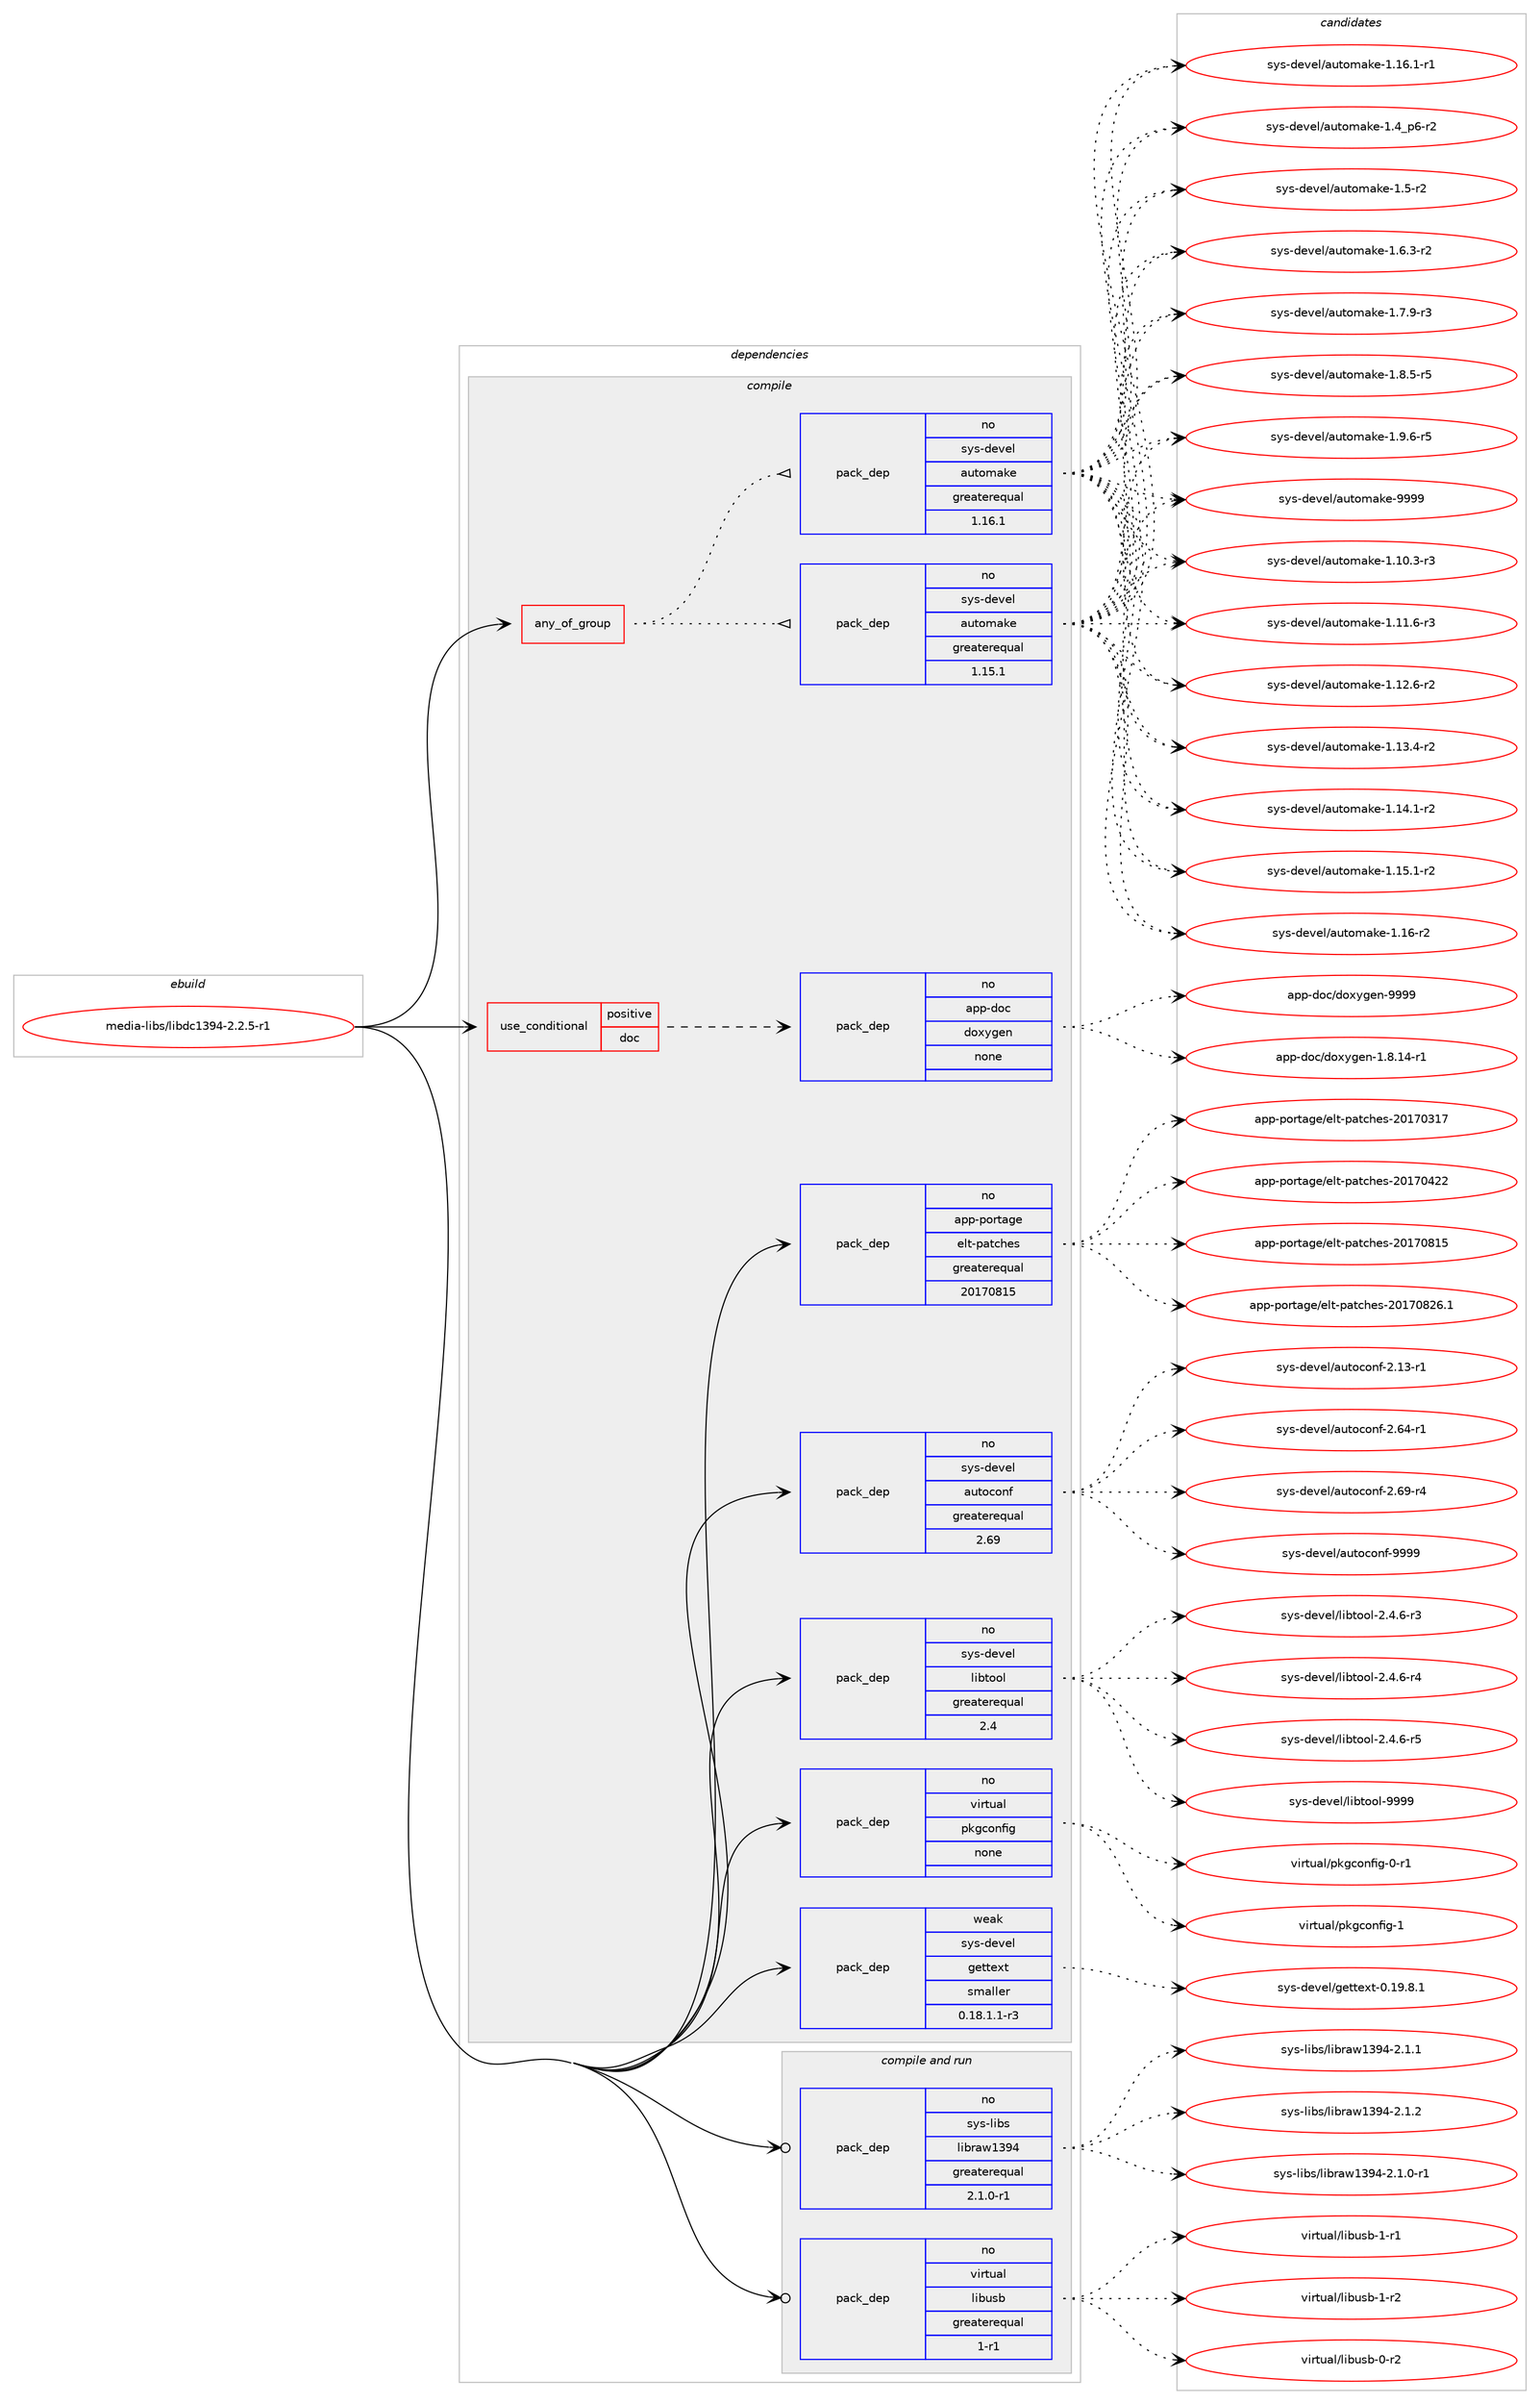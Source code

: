 digraph prolog {

# *************
# Graph options
# *************

newrank=true;
concentrate=true;
compound=true;
graph [rankdir=LR,fontname=Helvetica,fontsize=10,ranksep=1.5];#, ranksep=2.5, nodesep=0.2];
edge  [arrowhead=vee];
node  [fontname=Helvetica,fontsize=10];

# **********
# The ebuild
# **********

subgraph cluster_leftcol {
color=gray;
rank=same;
label=<<i>ebuild</i>>;
id [label="media-libs/libdc1394-2.2.5-r1", color=red, width=4, href="../media-libs/libdc1394-2.2.5-r1.svg"];
}

# ****************
# The dependencies
# ****************

subgraph cluster_midcol {
color=gray;
label=<<i>dependencies</i>>;
subgraph cluster_compile {
fillcolor="#eeeeee";
style=filled;
label=<<i>compile</i>>;
subgraph any25056 {
dependency1612155 [label=<<TABLE BORDER="0" CELLBORDER="1" CELLSPACING="0" CELLPADDING="4"><TR><TD CELLPADDING="10">any_of_group</TD></TR></TABLE>>, shape=none, color=red];subgraph pack1152082 {
dependency1612156 [label=<<TABLE BORDER="0" CELLBORDER="1" CELLSPACING="0" CELLPADDING="4" WIDTH="220"><TR><TD ROWSPAN="6" CELLPADDING="30">pack_dep</TD></TR><TR><TD WIDTH="110">no</TD></TR><TR><TD>sys-devel</TD></TR><TR><TD>automake</TD></TR><TR><TD>greaterequal</TD></TR><TR><TD>1.16.1</TD></TR></TABLE>>, shape=none, color=blue];
}
dependency1612155:e -> dependency1612156:w [weight=20,style="dotted",arrowhead="oinv"];
subgraph pack1152083 {
dependency1612157 [label=<<TABLE BORDER="0" CELLBORDER="1" CELLSPACING="0" CELLPADDING="4" WIDTH="220"><TR><TD ROWSPAN="6" CELLPADDING="30">pack_dep</TD></TR><TR><TD WIDTH="110">no</TD></TR><TR><TD>sys-devel</TD></TR><TR><TD>automake</TD></TR><TR><TD>greaterequal</TD></TR><TR><TD>1.15.1</TD></TR></TABLE>>, shape=none, color=blue];
}
dependency1612155:e -> dependency1612157:w [weight=20,style="dotted",arrowhead="oinv"];
}
id:e -> dependency1612155:w [weight=20,style="solid",arrowhead="vee"];
subgraph cond434318 {
dependency1612158 [label=<<TABLE BORDER="0" CELLBORDER="1" CELLSPACING="0" CELLPADDING="4"><TR><TD ROWSPAN="3" CELLPADDING="10">use_conditional</TD></TR><TR><TD>positive</TD></TR><TR><TD>doc</TD></TR></TABLE>>, shape=none, color=red];
subgraph pack1152084 {
dependency1612159 [label=<<TABLE BORDER="0" CELLBORDER="1" CELLSPACING="0" CELLPADDING="4" WIDTH="220"><TR><TD ROWSPAN="6" CELLPADDING="30">pack_dep</TD></TR><TR><TD WIDTH="110">no</TD></TR><TR><TD>app-doc</TD></TR><TR><TD>doxygen</TD></TR><TR><TD>none</TD></TR><TR><TD></TD></TR></TABLE>>, shape=none, color=blue];
}
dependency1612158:e -> dependency1612159:w [weight=20,style="dashed",arrowhead="vee"];
}
id:e -> dependency1612158:w [weight=20,style="solid",arrowhead="vee"];
subgraph pack1152085 {
dependency1612160 [label=<<TABLE BORDER="0" CELLBORDER="1" CELLSPACING="0" CELLPADDING="4" WIDTH="220"><TR><TD ROWSPAN="6" CELLPADDING="30">pack_dep</TD></TR><TR><TD WIDTH="110">no</TD></TR><TR><TD>app-portage</TD></TR><TR><TD>elt-patches</TD></TR><TR><TD>greaterequal</TD></TR><TR><TD>20170815</TD></TR></TABLE>>, shape=none, color=blue];
}
id:e -> dependency1612160:w [weight=20,style="solid",arrowhead="vee"];
subgraph pack1152086 {
dependency1612161 [label=<<TABLE BORDER="0" CELLBORDER="1" CELLSPACING="0" CELLPADDING="4" WIDTH="220"><TR><TD ROWSPAN="6" CELLPADDING="30">pack_dep</TD></TR><TR><TD WIDTH="110">no</TD></TR><TR><TD>sys-devel</TD></TR><TR><TD>autoconf</TD></TR><TR><TD>greaterequal</TD></TR><TR><TD>2.69</TD></TR></TABLE>>, shape=none, color=blue];
}
id:e -> dependency1612161:w [weight=20,style="solid",arrowhead="vee"];
subgraph pack1152087 {
dependency1612162 [label=<<TABLE BORDER="0" CELLBORDER="1" CELLSPACING="0" CELLPADDING="4" WIDTH="220"><TR><TD ROWSPAN="6" CELLPADDING="30">pack_dep</TD></TR><TR><TD WIDTH="110">no</TD></TR><TR><TD>sys-devel</TD></TR><TR><TD>libtool</TD></TR><TR><TD>greaterequal</TD></TR><TR><TD>2.4</TD></TR></TABLE>>, shape=none, color=blue];
}
id:e -> dependency1612162:w [weight=20,style="solid",arrowhead="vee"];
subgraph pack1152088 {
dependency1612163 [label=<<TABLE BORDER="0" CELLBORDER="1" CELLSPACING="0" CELLPADDING="4" WIDTH="220"><TR><TD ROWSPAN="6" CELLPADDING="30">pack_dep</TD></TR><TR><TD WIDTH="110">no</TD></TR><TR><TD>virtual</TD></TR><TR><TD>pkgconfig</TD></TR><TR><TD>none</TD></TR><TR><TD></TD></TR></TABLE>>, shape=none, color=blue];
}
id:e -> dependency1612163:w [weight=20,style="solid",arrowhead="vee"];
subgraph pack1152089 {
dependency1612164 [label=<<TABLE BORDER="0" CELLBORDER="1" CELLSPACING="0" CELLPADDING="4" WIDTH="220"><TR><TD ROWSPAN="6" CELLPADDING="30">pack_dep</TD></TR><TR><TD WIDTH="110">weak</TD></TR><TR><TD>sys-devel</TD></TR><TR><TD>gettext</TD></TR><TR><TD>smaller</TD></TR><TR><TD>0.18.1.1-r3</TD></TR></TABLE>>, shape=none, color=blue];
}
id:e -> dependency1612164:w [weight=20,style="solid",arrowhead="vee"];
}
subgraph cluster_compileandrun {
fillcolor="#eeeeee";
style=filled;
label=<<i>compile and run</i>>;
subgraph pack1152090 {
dependency1612165 [label=<<TABLE BORDER="0" CELLBORDER="1" CELLSPACING="0" CELLPADDING="4" WIDTH="220"><TR><TD ROWSPAN="6" CELLPADDING="30">pack_dep</TD></TR><TR><TD WIDTH="110">no</TD></TR><TR><TD>sys-libs</TD></TR><TR><TD>libraw1394</TD></TR><TR><TD>greaterequal</TD></TR><TR><TD>2.1.0-r1</TD></TR></TABLE>>, shape=none, color=blue];
}
id:e -> dependency1612165:w [weight=20,style="solid",arrowhead="odotvee"];
subgraph pack1152091 {
dependency1612166 [label=<<TABLE BORDER="0" CELLBORDER="1" CELLSPACING="0" CELLPADDING="4" WIDTH="220"><TR><TD ROWSPAN="6" CELLPADDING="30">pack_dep</TD></TR><TR><TD WIDTH="110">no</TD></TR><TR><TD>virtual</TD></TR><TR><TD>libusb</TD></TR><TR><TD>greaterequal</TD></TR><TR><TD>1-r1</TD></TR></TABLE>>, shape=none, color=blue];
}
id:e -> dependency1612166:w [weight=20,style="solid",arrowhead="odotvee"];
}
subgraph cluster_run {
fillcolor="#eeeeee";
style=filled;
label=<<i>run</i>>;
}
}

# **************
# The candidates
# **************

subgraph cluster_choices {
rank=same;
color=gray;
label=<<i>candidates</i>>;

subgraph choice1152082 {
color=black;
nodesep=1;
choice11512111545100101118101108479711711611110997107101454946494846514511451 [label="sys-devel/automake-1.10.3-r3", color=red, width=4,href="../sys-devel/automake-1.10.3-r3.svg"];
choice11512111545100101118101108479711711611110997107101454946494946544511451 [label="sys-devel/automake-1.11.6-r3", color=red, width=4,href="../sys-devel/automake-1.11.6-r3.svg"];
choice11512111545100101118101108479711711611110997107101454946495046544511450 [label="sys-devel/automake-1.12.6-r2", color=red, width=4,href="../sys-devel/automake-1.12.6-r2.svg"];
choice11512111545100101118101108479711711611110997107101454946495146524511450 [label="sys-devel/automake-1.13.4-r2", color=red, width=4,href="../sys-devel/automake-1.13.4-r2.svg"];
choice11512111545100101118101108479711711611110997107101454946495246494511450 [label="sys-devel/automake-1.14.1-r2", color=red, width=4,href="../sys-devel/automake-1.14.1-r2.svg"];
choice11512111545100101118101108479711711611110997107101454946495346494511450 [label="sys-devel/automake-1.15.1-r2", color=red, width=4,href="../sys-devel/automake-1.15.1-r2.svg"];
choice1151211154510010111810110847971171161111099710710145494649544511450 [label="sys-devel/automake-1.16-r2", color=red, width=4,href="../sys-devel/automake-1.16-r2.svg"];
choice11512111545100101118101108479711711611110997107101454946495446494511449 [label="sys-devel/automake-1.16.1-r1", color=red, width=4,href="../sys-devel/automake-1.16.1-r1.svg"];
choice115121115451001011181011084797117116111109971071014549465295112544511450 [label="sys-devel/automake-1.4_p6-r2", color=red, width=4,href="../sys-devel/automake-1.4_p6-r2.svg"];
choice11512111545100101118101108479711711611110997107101454946534511450 [label="sys-devel/automake-1.5-r2", color=red, width=4,href="../sys-devel/automake-1.5-r2.svg"];
choice115121115451001011181011084797117116111109971071014549465446514511450 [label="sys-devel/automake-1.6.3-r2", color=red, width=4,href="../sys-devel/automake-1.6.3-r2.svg"];
choice115121115451001011181011084797117116111109971071014549465546574511451 [label="sys-devel/automake-1.7.9-r3", color=red, width=4,href="../sys-devel/automake-1.7.9-r3.svg"];
choice115121115451001011181011084797117116111109971071014549465646534511453 [label="sys-devel/automake-1.8.5-r5", color=red, width=4,href="../sys-devel/automake-1.8.5-r5.svg"];
choice115121115451001011181011084797117116111109971071014549465746544511453 [label="sys-devel/automake-1.9.6-r5", color=red, width=4,href="../sys-devel/automake-1.9.6-r5.svg"];
choice115121115451001011181011084797117116111109971071014557575757 [label="sys-devel/automake-9999", color=red, width=4,href="../sys-devel/automake-9999.svg"];
dependency1612156:e -> choice11512111545100101118101108479711711611110997107101454946494846514511451:w [style=dotted,weight="100"];
dependency1612156:e -> choice11512111545100101118101108479711711611110997107101454946494946544511451:w [style=dotted,weight="100"];
dependency1612156:e -> choice11512111545100101118101108479711711611110997107101454946495046544511450:w [style=dotted,weight="100"];
dependency1612156:e -> choice11512111545100101118101108479711711611110997107101454946495146524511450:w [style=dotted,weight="100"];
dependency1612156:e -> choice11512111545100101118101108479711711611110997107101454946495246494511450:w [style=dotted,weight="100"];
dependency1612156:e -> choice11512111545100101118101108479711711611110997107101454946495346494511450:w [style=dotted,weight="100"];
dependency1612156:e -> choice1151211154510010111810110847971171161111099710710145494649544511450:w [style=dotted,weight="100"];
dependency1612156:e -> choice11512111545100101118101108479711711611110997107101454946495446494511449:w [style=dotted,weight="100"];
dependency1612156:e -> choice115121115451001011181011084797117116111109971071014549465295112544511450:w [style=dotted,weight="100"];
dependency1612156:e -> choice11512111545100101118101108479711711611110997107101454946534511450:w [style=dotted,weight="100"];
dependency1612156:e -> choice115121115451001011181011084797117116111109971071014549465446514511450:w [style=dotted,weight="100"];
dependency1612156:e -> choice115121115451001011181011084797117116111109971071014549465546574511451:w [style=dotted,weight="100"];
dependency1612156:e -> choice115121115451001011181011084797117116111109971071014549465646534511453:w [style=dotted,weight="100"];
dependency1612156:e -> choice115121115451001011181011084797117116111109971071014549465746544511453:w [style=dotted,weight="100"];
dependency1612156:e -> choice115121115451001011181011084797117116111109971071014557575757:w [style=dotted,weight="100"];
}
subgraph choice1152083 {
color=black;
nodesep=1;
choice11512111545100101118101108479711711611110997107101454946494846514511451 [label="sys-devel/automake-1.10.3-r3", color=red, width=4,href="../sys-devel/automake-1.10.3-r3.svg"];
choice11512111545100101118101108479711711611110997107101454946494946544511451 [label="sys-devel/automake-1.11.6-r3", color=red, width=4,href="../sys-devel/automake-1.11.6-r3.svg"];
choice11512111545100101118101108479711711611110997107101454946495046544511450 [label="sys-devel/automake-1.12.6-r2", color=red, width=4,href="../sys-devel/automake-1.12.6-r2.svg"];
choice11512111545100101118101108479711711611110997107101454946495146524511450 [label="sys-devel/automake-1.13.4-r2", color=red, width=4,href="../sys-devel/automake-1.13.4-r2.svg"];
choice11512111545100101118101108479711711611110997107101454946495246494511450 [label="sys-devel/automake-1.14.1-r2", color=red, width=4,href="../sys-devel/automake-1.14.1-r2.svg"];
choice11512111545100101118101108479711711611110997107101454946495346494511450 [label="sys-devel/automake-1.15.1-r2", color=red, width=4,href="../sys-devel/automake-1.15.1-r2.svg"];
choice1151211154510010111810110847971171161111099710710145494649544511450 [label="sys-devel/automake-1.16-r2", color=red, width=4,href="../sys-devel/automake-1.16-r2.svg"];
choice11512111545100101118101108479711711611110997107101454946495446494511449 [label="sys-devel/automake-1.16.1-r1", color=red, width=4,href="../sys-devel/automake-1.16.1-r1.svg"];
choice115121115451001011181011084797117116111109971071014549465295112544511450 [label="sys-devel/automake-1.4_p6-r2", color=red, width=4,href="../sys-devel/automake-1.4_p6-r2.svg"];
choice11512111545100101118101108479711711611110997107101454946534511450 [label="sys-devel/automake-1.5-r2", color=red, width=4,href="../sys-devel/automake-1.5-r2.svg"];
choice115121115451001011181011084797117116111109971071014549465446514511450 [label="sys-devel/automake-1.6.3-r2", color=red, width=4,href="../sys-devel/automake-1.6.3-r2.svg"];
choice115121115451001011181011084797117116111109971071014549465546574511451 [label="sys-devel/automake-1.7.9-r3", color=red, width=4,href="../sys-devel/automake-1.7.9-r3.svg"];
choice115121115451001011181011084797117116111109971071014549465646534511453 [label="sys-devel/automake-1.8.5-r5", color=red, width=4,href="../sys-devel/automake-1.8.5-r5.svg"];
choice115121115451001011181011084797117116111109971071014549465746544511453 [label="sys-devel/automake-1.9.6-r5", color=red, width=4,href="../sys-devel/automake-1.9.6-r5.svg"];
choice115121115451001011181011084797117116111109971071014557575757 [label="sys-devel/automake-9999", color=red, width=4,href="../sys-devel/automake-9999.svg"];
dependency1612157:e -> choice11512111545100101118101108479711711611110997107101454946494846514511451:w [style=dotted,weight="100"];
dependency1612157:e -> choice11512111545100101118101108479711711611110997107101454946494946544511451:w [style=dotted,weight="100"];
dependency1612157:e -> choice11512111545100101118101108479711711611110997107101454946495046544511450:w [style=dotted,weight="100"];
dependency1612157:e -> choice11512111545100101118101108479711711611110997107101454946495146524511450:w [style=dotted,weight="100"];
dependency1612157:e -> choice11512111545100101118101108479711711611110997107101454946495246494511450:w [style=dotted,weight="100"];
dependency1612157:e -> choice11512111545100101118101108479711711611110997107101454946495346494511450:w [style=dotted,weight="100"];
dependency1612157:e -> choice1151211154510010111810110847971171161111099710710145494649544511450:w [style=dotted,weight="100"];
dependency1612157:e -> choice11512111545100101118101108479711711611110997107101454946495446494511449:w [style=dotted,weight="100"];
dependency1612157:e -> choice115121115451001011181011084797117116111109971071014549465295112544511450:w [style=dotted,weight="100"];
dependency1612157:e -> choice11512111545100101118101108479711711611110997107101454946534511450:w [style=dotted,weight="100"];
dependency1612157:e -> choice115121115451001011181011084797117116111109971071014549465446514511450:w [style=dotted,weight="100"];
dependency1612157:e -> choice115121115451001011181011084797117116111109971071014549465546574511451:w [style=dotted,weight="100"];
dependency1612157:e -> choice115121115451001011181011084797117116111109971071014549465646534511453:w [style=dotted,weight="100"];
dependency1612157:e -> choice115121115451001011181011084797117116111109971071014549465746544511453:w [style=dotted,weight="100"];
dependency1612157:e -> choice115121115451001011181011084797117116111109971071014557575757:w [style=dotted,weight="100"];
}
subgraph choice1152084 {
color=black;
nodesep=1;
choice97112112451001119947100111120121103101110454946564649524511449 [label="app-doc/doxygen-1.8.14-r1", color=red, width=4,href="../app-doc/doxygen-1.8.14-r1.svg"];
choice971121124510011199471001111201211031011104557575757 [label="app-doc/doxygen-9999", color=red, width=4,href="../app-doc/doxygen-9999.svg"];
dependency1612159:e -> choice97112112451001119947100111120121103101110454946564649524511449:w [style=dotted,weight="100"];
dependency1612159:e -> choice971121124510011199471001111201211031011104557575757:w [style=dotted,weight="100"];
}
subgraph choice1152085 {
color=black;
nodesep=1;
choice97112112451121111141169710310147101108116451129711699104101115455048495548514955 [label="app-portage/elt-patches-20170317", color=red, width=4,href="../app-portage/elt-patches-20170317.svg"];
choice97112112451121111141169710310147101108116451129711699104101115455048495548525050 [label="app-portage/elt-patches-20170422", color=red, width=4,href="../app-portage/elt-patches-20170422.svg"];
choice97112112451121111141169710310147101108116451129711699104101115455048495548564953 [label="app-portage/elt-patches-20170815", color=red, width=4,href="../app-portage/elt-patches-20170815.svg"];
choice971121124511211111411697103101471011081164511297116991041011154550484955485650544649 [label="app-portage/elt-patches-20170826.1", color=red, width=4,href="../app-portage/elt-patches-20170826.1.svg"];
dependency1612160:e -> choice97112112451121111141169710310147101108116451129711699104101115455048495548514955:w [style=dotted,weight="100"];
dependency1612160:e -> choice97112112451121111141169710310147101108116451129711699104101115455048495548525050:w [style=dotted,weight="100"];
dependency1612160:e -> choice97112112451121111141169710310147101108116451129711699104101115455048495548564953:w [style=dotted,weight="100"];
dependency1612160:e -> choice971121124511211111411697103101471011081164511297116991041011154550484955485650544649:w [style=dotted,weight="100"];
}
subgraph choice1152086 {
color=black;
nodesep=1;
choice1151211154510010111810110847971171161119911111010245504649514511449 [label="sys-devel/autoconf-2.13-r1", color=red, width=4,href="../sys-devel/autoconf-2.13-r1.svg"];
choice1151211154510010111810110847971171161119911111010245504654524511449 [label="sys-devel/autoconf-2.64-r1", color=red, width=4,href="../sys-devel/autoconf-2.64-r1.svg"];
choice1151211154510010111810110847971171161119911111010245504654574511452 [label="sys-devel/autoconf-2.69-r4", color=red, width=4,href="../sys-devel/autoconf-2.69-r4.svg"];
choice115121115451001011181011084797117116111991111101024557575757 [label="sys-devel/autoconf-9999", color=red, width=4,href="../sys-devel/autoconf-9999.svg"];
dependency1612161:e -> choice1151211154510010111810110847971171161119911111010245504649514511449:w [style=dotted,weight="100"];
dependency1612161:e -> choice1151211154510010111810110847971171161119911111010245504654524511449:w [style=dotted,weight="100"];
dependency1612161:e -> choice1151211154510010111810110847971171161119911111010245504654574511452:w [style=dotted,weight="100"];
dependency1612161:e -> choice115121115451001011181011084797117116111991111101024557575757:w [style=dotted,weight="100"];
}
subgraph choice1152087 {
color=black;
nodesep=1;
choice1151211154510010111810110847108105981161111111084550465246544511451 [label="sys-devel/libtool-2.4.6-r3", color=red, width=4,href="../sys-devel/libtool-2.4.6-r3.svg"];
choice1151211154510010111810110847108105981161111111084550465246544511452 [label="sys-devel/libtool-2.4.6-r4", color=red, width=4,href="../sys-devel/libtool-2.4.6-r4.svg"];
choice1151211154510010111810110847108105981161111111084550465246544511453 [label="sys-devel/libtool-2.4.6-r5", color=red, width=4,href="../sys-devel/libtool-2.4.6-r5.svg"];
choice1151211154510010111810110847108105981161111111084557575757 [label="sys-devel/libtool-9999", color=red, width=4,href="../sys-devel/libtool-9999.svg"];
dependency1612162:e -> choice1151211154510010111810110847108105981161111111084550465246544511451:w [style=dotted,weight="100"];
dependency1612162:e -> choice1151211154510010111810110847108105981161111111084550465246544511452:w [style=dotted,weight="100"];
dependency1612162:e -> choice1151211154510010111810110847108105981161111111084550465246544511453:w [style=dotted,weight="100"];
dependency1612162:e -> choice1151211154510010111810110847108105981161111111084557575757:w [style=dotted,weight="100"];
}
subgraph choice1152088 {
color=black;
nodesep=1;
choice11810511411611797108471121071039911111010210510345484511449 [label="virtual/pkgconfig-0-r1", color=red, width=4,href="../virtual/pkgconfig-0-r1.svg"];
choice1181051141161179710847112107103991111101021051034549 [label="virtual/pkgconfig-1", color=red, width=4,href="../virtual/pkgconfig-1.svg"];
dependency1612163:e -> choice11810511411611797108471121071039911111010210510345484511449:w [style=dotted,weight="100"];
dependency1612163:e -> choice1181051141161179710847112107103991111101021051034549:w [style=dotted,weight="100"];
}
subgraph choice1152089 {
color=black;
nodesep=1;
choice1151211154510010111810110847103101116116101120116454846495746564649 [label="sys-devel/gettext-0.19.8.1", color=red, width=4,href="../sys-devel/gettext-0.19.8.1.svg"];
dependency1612164:e -> choice1151211154510010111810110847103101116116101120116454846495746564649:w [style=dotted,weight="100"];
}
subgraph choice1152090 {
color=black;
nodesep=1;
choice1151211154510810598115471081059811497119495157524550464946484511449 [label="sys-libs/libraw1394-2.1.0-r1", color=red, width=4,href="../sys-libs/libraw1394-2.1.0-r1.svg"];
choice115121115451081059811547108105981149711949515752455046494649 [label="sys-libs/libraw1394-2.1.1", color=red, width=4,href="../sys-libs/libraw1394-2.1.1.svg"];
choice115121115451081059811547108105981149711949515752455046494650 [label="sys-libs/libraw1394-2.1.2", color=red, width=4,href="../sys-libs/libraw1394-2.1.2.svg"];
dependency1612165:e -> choice1151211154510810598115471081059811497119495157524550464946484511449:w [style=dotted,weight="100"];
dependency1612165:e -> choice115121115451081059811547108105981149711949515752455046494649:w [style=dotted,weight="100"];
dependency1612165:e -> choice115121115451081059811547108105981149711949515752455046494650:w [style=dotted,weight="100"];
}
subgraph choice1152091 {
color=black;
nodesep=1;
choice1181051141161179710847108105981171159845484511450 [label="virtual/libusb-0-r2", color=red, width=4,href="../virtual/libusb-0-r2.svg"];
choice1181051141161179710847108105981171159845494511449 [label="virtual/libusb-1-r1", color=red, width=4,href="../virtual/libusb-1-r1.svg"];
choice1181051141161179710847108105981171159845494511450 [label="virtual/libusb-1-r2", color=red, width=4,href="../virtual/libusb-1-r2.svg"];
dependency1612166:e -> choice1181051141161179710847108105981171159845484511450:w [style=dotted,weight="100"];
dependency1612166:e -> choice1181051141161179710847108105981171159845494511449:w [style=dotted,weight="100"];
dependency1612166:e -> choice1181051141161179710847108105981171159845494511450:w [style=dotted,weight="100"];
}
}

}

